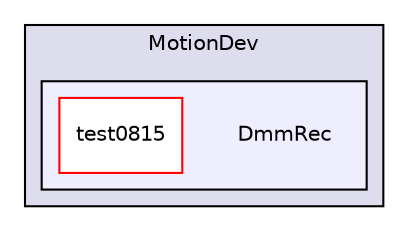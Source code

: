 digraph "F:/MotionDev/DmmRec" {
  compound=true
  node [ fontsize="10", fontname="Helvetica"];
  edge [ labelfontsize="10", labelfontname="Helvetica"];
  subgraph clusterdir_6663cb40ff6a6f6119578196c88a3a60 {
    graph [ bgcolor="#ddddee", pencolor="black", label="MotionDev" fontname="Helvetica", fontsize="10", URL="dir_6663cb40ff6a6f6119578196c88a3a60.html"]
  subgraph clusterdir_1f450d7d3ffb08102543619598de4abe {
    graph [ bgcolor="#eeeeff", pencolor="black", label="" URL="dir_1f450d7d3ffb08102543619598de4abe.html"];
    dir_1f450d7d3ffb08102543619598de4abe [shape=plaintext label="DmmRec"];
    dir_2e54c7b3578fc0a9ce3850c1c37359ee [shape=box label="test0815" color="red" fillcolor="white" style="filled" URL="dir_2e54c7b3578fc0a9ce3850c1c37359ee.html"];
  }
  }
}
